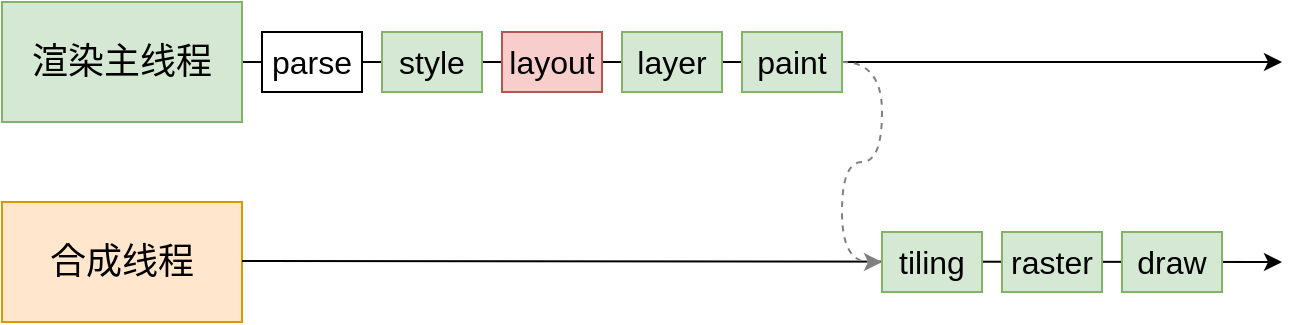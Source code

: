 <mxfile version="22.1.1" type="github">
  <diagram name="第 1 页" id="c05ljbwLn1tOAefsSit8">
    <mxGraphModel dx="954" dy="640" grid="1" gridSize="10" guides="1" tooltips="1" connect="1" arrows="1" fold="1" page="1" pageScale="1" pageWidth="827" pageHeight="1169" math="0" shadow="0">
      <root>
        <mxCell id="0" />
        <mxCell id="1" parent="0" />
        <mxCell id="MWGiglS5Kl86DxDhR967-1" value="" style="endArrow=classic;html=1;rounded=0;strokeColor=default;movable=0;resizable=0;rotatable=0;deletable=0;editable=0;locked=1;connectable=0;" edge="1" parent="1">
          <mxGeometry width="50" height="50" relative="1" as="geometry">
            <mxPoint x="200" y="200" as="sourcePoint" />
            <mxPoint x="720" y="200" as="targetPoint" />
          </mxGeometry>
        </mxCell>
        <mxCell id="MWGiglS5Kl86DxDhR967-2" value="渲染主线程" style="rounded=0;whiteSpace=wrap;html=1;fontSize=18;fillColor=#d5e8d4;strokeColor=#82b366;" vertex="1" parent="1">
          <mxGeometry x="80" y="170" width="120" height="60" as="geometry" />
        </mxCell>
        <mxCell id="MWGiglS5Kl86DxDhR967-3" value="parse" style="rounded=0;whiteSpace=wrap;html=1;fontSize=16;" vertex="1" parent="1">
          <mxGeometry x="210" y="185" width="50" height="30" as="geometry" />
        </mxCell>
        <mxCell id="MWGiglS5Kl86DxDhR967-9" value="合成线程" style="rounded=0;whiteSpace=wrap;html=1;fontSize=18;fillColor=#ffe6cc;strokeColor=#d79b00;" vertex="1" parent="1">
          <mxGeometry x="80" y="270" width="120" height="60" as="geometry" />
        </mxCell>
        <mxCell id="MWGiglS5Kl86DxDhR967-10" value="" style="endArrow=classic;html=1;rounded=0;strokeColor=default;movable=0;resizable=0;rotatable=0;deletable=0;editable=0;locked=1;connectable=0;" edge="1" parent="1">
          <mxGeometry width="50" height="50" relative="1" as="geometry">
            <mxPoint x="200" y="299.5" as="sourcePoint" />
            <mxPoint x="720" y="300" as="targetPoint" />
          </mxGeometry>
        </mxCell>
        <mxCell id="MWGiglS5Kl86DxDhR967-12" value="style" style="rounded=0;whiteSpace=wrap;html=1;fontSize=16;fillColor=#d5e8d4;strokeColor=#82b366;" vertex="1" parent="1">
          <mxGeometry x="270" y="185" width="50" height="30" as="geometry" />
        </mxCell>
        <mxCell id="MWGiglS5Kl86DxDhR967-13" value="layout" style="rounded=0;whiteSpace=wrap;html=1;fontSize=16;fillColor=#f8cecc;strokeColor=#b85450;" vertex="1" parent="1">
          <mxGeometry x="330" y="185" width="50" height="30" as="geometry" />
        </mxCell>
        <mxCell id="MWGiglS5Kl86DxDhR967-14" value="layer" style="rounded=0;whiteSpace=wrap;html=1;fontSize=16;fillColor=#d5e8d4;strokeColor=#82b366;" vertex="1" parent="1">
          <mxGeometry x="390" y="185" width="50" height="30" as="geometry" />
        </mxCell>
        <mxCell id="MWGiglS5Kl86DxDhR967-20" style="edgeStyle=orthogonalEdgeStyle;orthogonalLoop=1;jettySize=auto;html=1;entryX=0;entryY=0.5;entryDx=0;entryDy=0;dashed=1;curved=1;strokeColor=#808080;" edge="1" parent="1" source="MWGiglS5Kl86DxDhR967-16" target="MWGiglS5Kl86DxDhR967-17">
          <mxGeometry relative="1" as="geometry" />
        </mxCell>
        <mxCell id="MWGiglS5Kl86DxDhR967-16" value="paint" style="rounded=0;whiteSpace=wrap;html=1;fontSize=16;fillColor=#d5e8d4;strokeColor=#82b366;" vertex="1" parent="1">
          <mxGeometry x="450" y="185" width="50" height="30" as="geometry" />
        </mxCell>
        <mxCell id="MWGiglS5Kl86DxDhR967-17" value="tiling" style="rounded=0;whiteSpace=wrap;html=1;fontSize=16;fillColor=#d5e8d4;strokeColor=#82b366;" vertex="1" parent="1">
          <mxGeometry x="520" y="285" width="50" height="30" as="geometry" />
        </mxCell>
        <mxCell id="MWGiglS5Kl86DxDhR967-18" value="raster" style="rounded=0;whiteSpace=wrap;html=1;fontSize=16;fillColor=#d5e8d4;strokeColor=#82b366;" vertex="1" parent="1">
          <mxGeometry x="580" y="285" width="50" height="30" as="geometry" />
        </mxCell>
        <mxCell id="MWGiglS5Kl86DxDhR967-19" value="draw" style="rounded=0;whiteSpace=wrap;html=1;fontSize=16;fillColor=#d5e8d4;strokeColor=#82b366;" vertex="1" parent="1">
          <mxGeometry x="640" y="285" width="50" height="30" as="geometry" />
        </mxCell>
      </root>
    </mxGraphModel>
  </diagram>
</mxfile>
